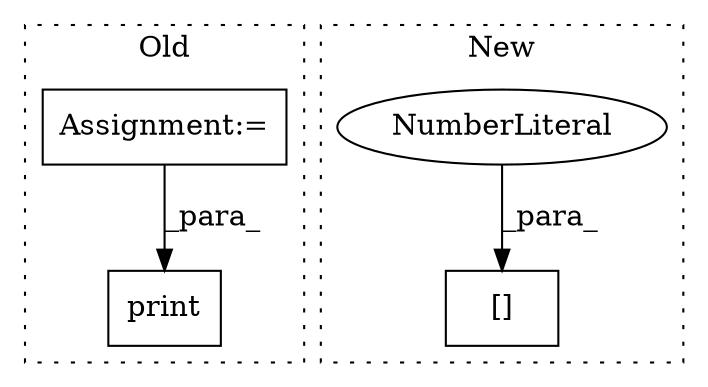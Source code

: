 digraph G {
subgraph cluster0 {
1 [label="print" a="32" s="1808,1857" l="6,1" shape="box"];
4 [label="Assignment:=" a="7" s="1506" l="1" shape="box"];
label = "Old";
style="dotted";
}
subgraph cluster1 {
2 [label="[]" a="2" s="1703,1795" l="91,1" shape="box"];
3 [label="NumberLiteral" a="34" s="1794" l="1" shape="ellipse"];
label = "New";
style="dotted";
}
3 -> 2 [label="_para_"];
4 -> 1 [label="_para_"];
}